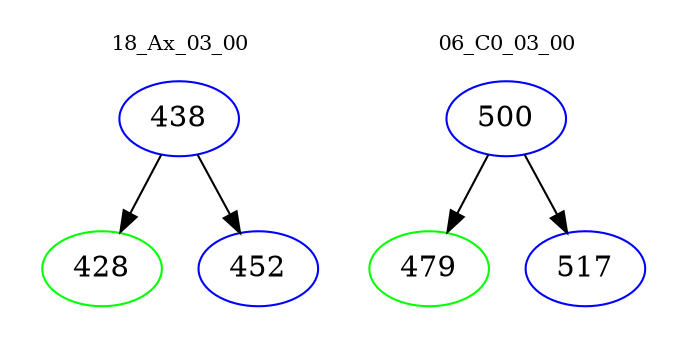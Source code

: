 digraph{
subgraph cluster_0 {
color = white
label = "18_Ax_03_00";
fontsize=10;
T0_438 [label="438", color="blue"]
T0_438 -> T0_428 [color="black"]
T0_428 [label="428", color="green"]
T0_438 -> T0_452 [color="black"]
T0_452 [label="452", color="blue"]
}
subgraph cluster_1 {
color = white
label = "06_C0_03_00";
fontsize=10;
T1_500 [label="500", color="blue"]
T1_500 -> T1_479 [color="black"]
T1_479 [label="479", color="green"]
T1_500 -> T1_517 [color="black"]
T1_517 [label="517", color="blue"]
}
}
